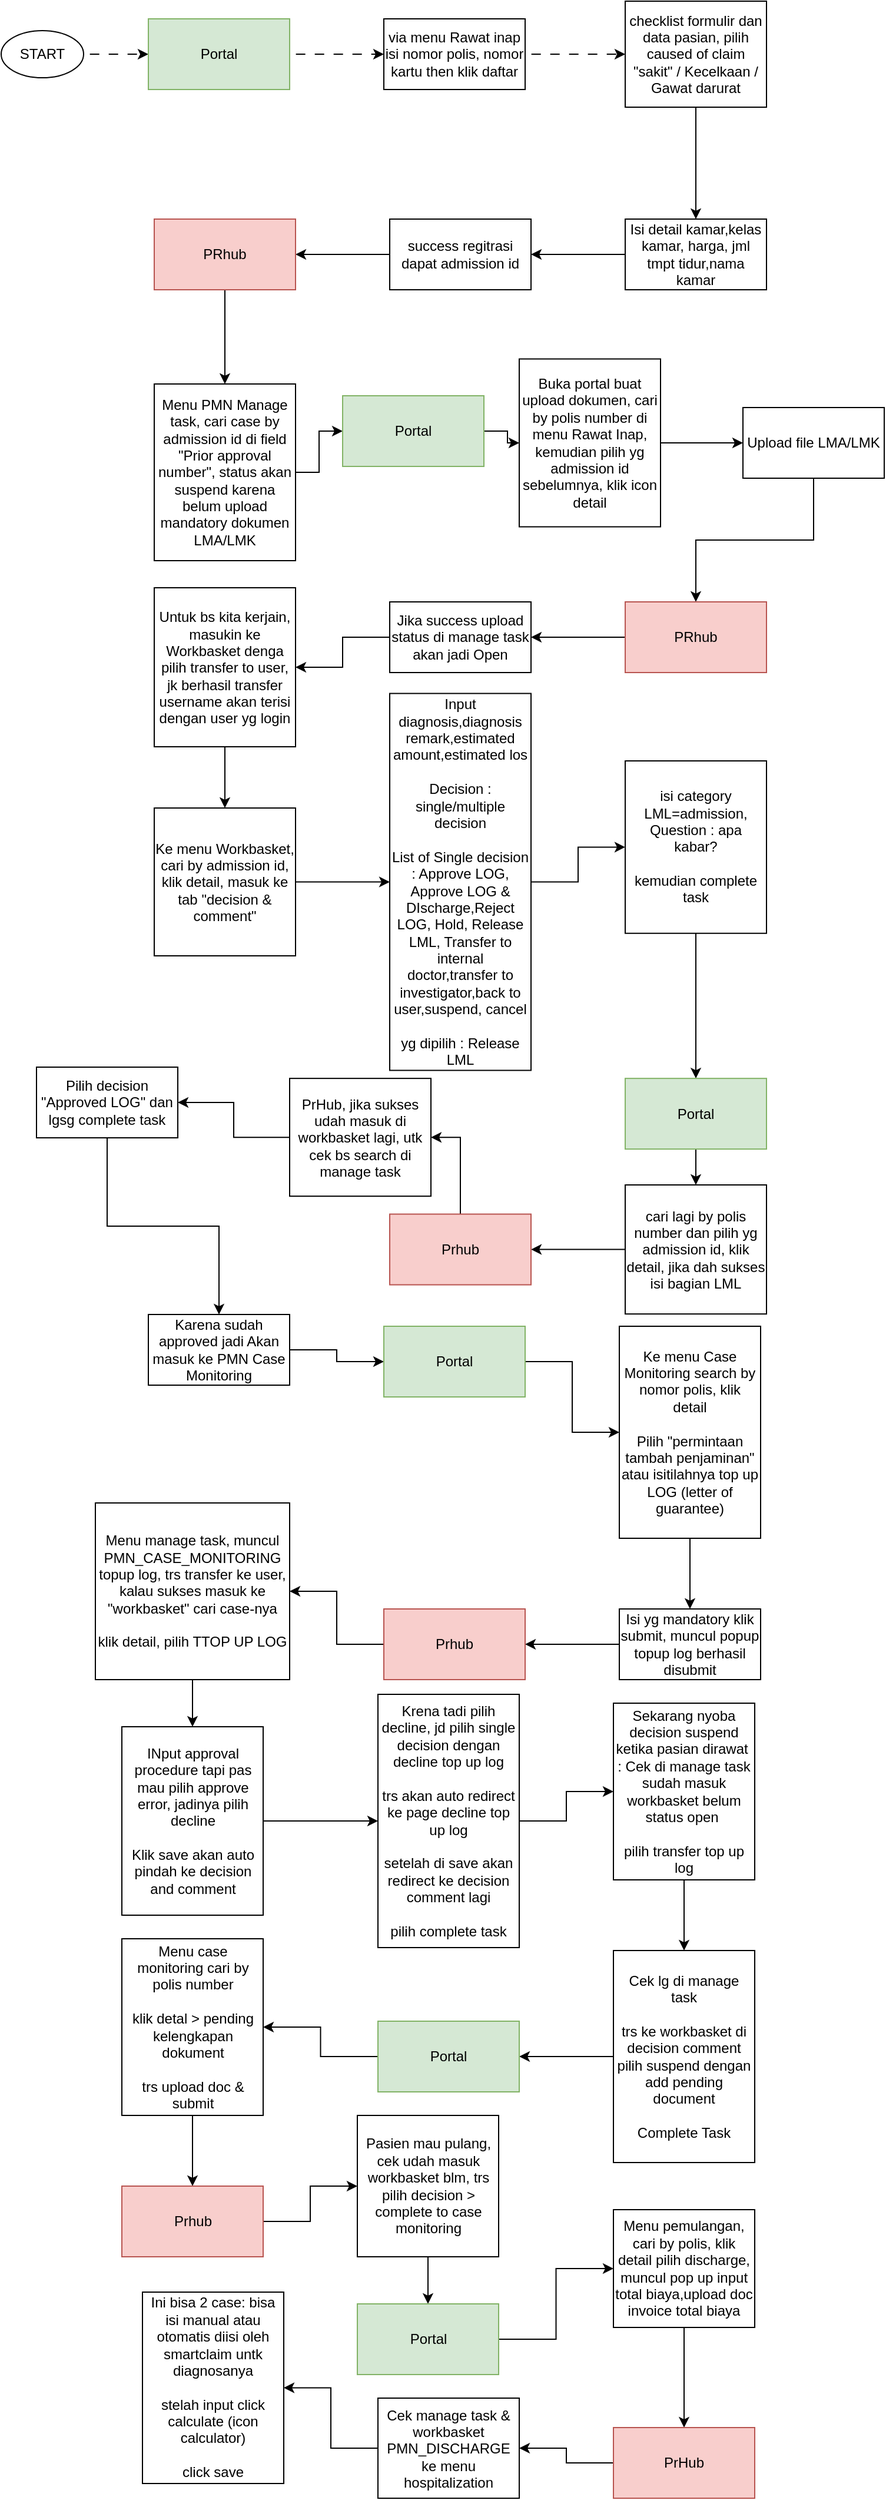 <mxfile version="22.1.18" type="github">
  <diagram name="Page-1" id="2a_MQPUdAriOHTEBXUk0">
    <mxGraphModel dx="1042" dy="543" grid="1" gridSize="10" guides="1" tooltips="1" connect="1" arrows="1" fold="1" page="1" pageScale="1" pageWidth="850" pageHeight="1100" math="0" shadow="0">
      <root>
        <mxCell id="0" />
        <mxCell id="1" parent="0" />
        <mxCell id="EmaAOMSK9MtApYgZhfeo-3" value="" style="edgeStyle=orthogonalEdgeStyle;rounded=0;orthogonalLoop=1;jettySize=auto;html=1;strokeWidth=1;flowAnimation=1;" edge="1" parent="1" source="EmaAOMSK9MtApYgZhfeo-1" target="EmaAOMSK9MtApYgZhfeo-2">
          <mxGeometry relative="1" as="geometry" />
        </mxCell>
        <mxCell id="EmaAOMSK9MtApYgZhfeo-1" value="START" style="ellipse;whiteSpace=wrap;html=1;" vertex="1" parent="1">
          <mxGeometry x="40" y="40" width="70" height="40" as="geometry" />
        </mxCell>
        <mxCell id="EmaAOMSK9MtApYgZhfeo-5" value="" style="edgeStyle=orthogonalEdgeStyle;rounded=0;orthogonalLoop=1;jettySize=auto;html=1;flowAnimation=1;" edge="1" parent="1" source="EmaAOMSK9MtApYgZhfeo-2" target="EmaAOMSK9MtApYgZhfeo-4">
          <mxGeometry relative="1" as="geometry" />
        </mxCell>
        <mxCell id="EmaAOMSK9MtApYgZhfeo-2" value="Portal" style="whiteSpace=wrap;html=1;fillColor=#d5e8d4;strokeColor=#82b366;" vertex="1" parent="1">
          <mxGeometry x="165" y="30" width="120" height="60" as="geometry" />
        </mxCell>
        <mxCell id="EmaAOMSK9MtApYgZhfeo-8" value="" style="edgeStyle=orthogonalEdgeStyle;rounded=0;orthogonalLoop=1;jettySize=auto;html=1;flowAnimation=1;" edge="1" parent="1" source="EmaAOMSK9MtApYgZhfeo-4" target="EmaAOMSK9MtApYgZhfeo-7">
          <mxGeometry relative="1" as="geometry" />
        </mxCell>
        <mxCell id="EmaAOMSK9MtApYgZhfeo-4" value="via menu Rawat inap isi nomor polis, nomor kartu then klik daftar" style="whiteSpace=wrap;html=1;" vertex="1" parent="1">
          <mxGeometry x="365" y="30" width="120" height="60" as="geometry" />
        </mxCell>
        <mxCell id="EmaAOMSK9MtApYgZhfeo-11" value="" style="edgeStyle=orthogonalEdgeStyle;rounded=0;orthogonalLoop=1;jettySize=auto;html=1;" edge="1" parent="1" source="EmaAOMSK9MtApYgZhfeo-7" target="EmaAOMSK9MtApYgZhfeo-10">
          <mxGeometry relative="1" as="geometry" />
        </mxCell>
        <mxCell id="EmaAOMSK9MtApYgZhfeo-7" value="checklist formulir dan data pasian, pilih caused of claim &quot;sakit&quot; / Kecelkaan / Gawat darurat" style="whiteSpace=wrap;html=1;" vertex="1" parent="1">
          <mxGeometry x="570" y="15" width="120" height="90" as="geometry" />
        </mxCell>
        <mxCell id="EmaAOMSK9MtApYgZhfeo-13" value="" style="edgeStyle=orthogonalEdgeStyle;rounded=0;orthogonalLoop=1;jettySize=auto;html=1;" edge="1" parent="1" source="EmaAOMSK9MtApYgZhfeo-10" target="EmaAOMSK9MtApYgZhfeo-12">
          <mxGeometry relative="1" as="geometry" />
        </mxCell>
        <mxCell id="EmaAOMSK9MtApYgZhfeo-10" value="Isi detail kamar,kelas kamar, harga, jml tmpt tidur,nama kamar" style="whiteSpace=wrap;html=1;" vertex="1" parent="1">
          <mxGeometry x="570" y="200" width="120" height="60" as="geometry" />
        </mxCell>
        <mxCell id="EmaAOMSK9MtApYgZhfeo-15" value="" style="edgeStyle=orthogonalEdgeStyle;rounded=0;orthogonalLoop=1;jettySize=auto;html=1;" edge="1" parent="1" source="EmaAOMSK9MtApYgZhfeo-12" target="EmaAOMSK9MtApYgZhfeo-14">
          <mxGeometry relative="1" as="geometry" />
        </mxCell>
        <mxCell id="EmaAOMSK9MtApYgZhfeo-12" value="success regitrasi dapat admission id" style="whiteSpace=wrap;html=1;" vertex="1" parent="1">
          <mxGeometry x="370" y="200" width="120" height="60" as="geometry" />
        </mxCell>
        <mxCell id="EmaAOMSK9MtApYgZhfeo-17" value="" style="edgeStyle=orthogonalEdgeStyle;rounded=0;orthogonalLoop=1;jettySize=auto;html=1;" edge="1" parent="1" source="EmaAOMSK9MtApYgZhfeo-14" target="EmaAOMSK9MtApYgZhfeo-16">
          <mxGeometry relative="1" as="geometry" />
        </mxCell>
        <mxCell id="EmaAOMSK9MtApYgZhfeo-14" value="PRhub" style="whiteSpace=wrap;html=1;fillColor=#f8cecc;strokeColor=#b85450;" vertex="1" parent="1">
          <mxGeometry x="170" y="200" width="120" height="60" as="geometry" />
        </mxCell>
        <mxCell id="EmaAOMSK9MtApYgZhfeo-97" value="" style="edgeStyle=orthogonalEdgeStyle;rounded=0;orthogonalLoop=1;jettySize=auto;html=1;" edge="1" parent="1" source="EmaAOMSK9MtApYgZhfeo-16" target="EmaAOMSK9MtApYgZhfeo-96">
          <mxGeometry relative="1" as="geometry" />
        </mxCell>
        <mxCell id="EmaAOMSK9MtApYgZhfeo-16" value="Menu PMN Manage task, cari case by admission id di field &quot;Prior approval number&quot;, status akan suspend karena belum upload mandatory dokumen LMA/LMK" style="whiteSpace=wrap;html=1;" vertex="1" parent="1">
          <mxGeometry x="170" y="340" width="120" height="150" as="geometry" />
        </mxCell>
        <mxCell id="EmaAOMSK9MtApYgZhfeo-22" value="" style="edgeStyle=orthogonalEdgeStyle;rounded=0;orthogonalLoop=1;jettySize=auto;html=1;" edge="1" parent="1" source="EmaAOMSK9MtApYgZhfeo-19" target="EmaAOMSK9MtApYgZhfeo-21">
          <mxGeometry relative="1" as="geometry" />
        </mxCell>
        <mxCell id="EmaAOMSK9MtApYgZhfeo-19" value="Buka portal buat upload dokumen, cari by polis number di menu Rawat Inap, kemudian pilih yg admission id sebelumnya, klik icon detail" style="whiteSpace=wrap;html=1;" vertex="1" parent="1">
          <mxGeometry x="480" y="318.75" width="120" height="142.5" as="geometry" />
        </mxCell>
        <mxCell id="EmaAOMSK9MtApYgZhfeo-24" value="" style="edgeStyle=orthogonalEdgeStyle;rounded=0;orthogonalLoop=1;jettySize=auto;html=1;" edge="1" parent="1" source="EmaAOMSK9MtApYgZhfeo-21" target="EmaAOMSK9MtApYgZhfeo-23">
          <mxGeometry relative="1" as="geometry" />
        </mxCell>
        <mxCell id="EmaAOMSK9MtApYgZhfeo-21" value="Upload file LMA/LMK" style="whiteSpace=wrap;html=1;" vertex="1" parent="1">
          <mxGeometry x="670" y="360" width="120" height="60" as="geometry" />
        </mxCell>
        <mxCell id="EmaAOMSK9MtApYgZhfeo-26" value="" style="edgeStyle=orthogonalEdgeStyle;rounded=0;orthogonalLoop=1;jettySize=auto;html=1;" edge="1" parent="1" source="EmaAOMSK9MtApYgZhfeo-23" target="EmaAOMSK9MtApYgZhfeo-25">
          <mxGeometry relative="1" as="geometry" />
        </mxCell>
        <mxCell id="EmaAOMSK9MtApYgZhfeo-23" value="PRhub" style="whiteSpace=wrap;html=1;fillColor=#f8cecc;strokeColor=#b85450;" vertex="1" parent="1">
          <mxGeometry x="570" y="525" width="120" height="60" as="geometry" />
        </mxCell>
        <mxCell id="EmaAOMSK9MtApYgZhfeo-28" value="" style="edgeStyle=orthogonalEdgeStyle;rounded=0;orthogonalLoop=1;jettySize=auto;html=1;" edge="1" parent="1" source="EmaAOMSK9MtApYgZhfeo-25" target="EmaAOMSK9MtApYgZhfeo-27">
          <mxGeometry relative="1" as="geometry" />
        </mxCell>
        <mxCell id="EmaAOMSK9MtApYgZhfeo-25" value="Jika success upload status di manage task akan jadi Open" style="whiteSpace=wrap;html=1;" vertex="1" parent="1">
          <mxGeometry x="370" y="525" width="120" height="60" as="geometry" />
        </mxCell>
        <mxCell id="EmaAOMSK9MtApYgZhfeo-31" value="" style="edgeStyle=orthogonalEdgeStyle;rounded=0;orthogonalLoop=1;jettySize=auto;html=1;" edge="1" parent="1" source="EmaAOMSK9MtApYgZhfeo-27" target="EmaAOMSK9MtApYgZhfeo-30">
          <mxGeometry relative="1" as="geometry" />
        </mxCell>
        <mxCell id="EmaAOMSK9MtApYgZhfeo-27" value="Untuk bs kita kerjain, masukin ke Workbasket denga pilih transfer to user, jk berhasil transfer username akan terisi dengan user yg login" style="whiteSpace=wrap;html=1;" vertex="1" parent="1">
          <mxGeometry x="170" y="513" width="120" height="135" as="geometry" />
        </mxCell>
        <mxCell id="EmaAOMSK9MtApYgZhfeo-33" value="" style="edgeStyle=orthogonalEdgeStyle;rounded=0;orthogonalLoop=1;jettySize=auto;html=1;" edge="1" parent="1" source="EmaAOMSK9MtApYgZhfeo-30" target="EmaAOMSK9MtApYgZhfeo-32">
          <mxGeometry relative="1" as="geometry" />
        </mxCell>
        <mxCell id="EmaAOMSK9MtApYgZhfeo-30" value="Ke menu Workbasket, cari by admission id, klik detail, masuk ke tab &quot;decision &amp;amp; comment&quot;" style="whiteSpace=wrap;html=1;" vertex="1" parent="1">
          <mxGeometry x="170" y="700" width="120" height="125.5" as="geometry" />
        </mxCell>
        <mxCell id="EmaAOMSK9MtApYgZhfeo-36" value="" style="edgeStyle=orthogonalEdgeStyle;rounded=0;orthogonalLoop=1;jettySize=auto;html=1;" edge="1" parent="1" source="EmaAOMSK9MtApYgZhfeo-32" target="EmaAOMSK9MtApYgZhfeo-35">
          <mxGeometry relative="1" as="geometry" />
        </mxCell>
        <mxCell id="EmaAOMSK9MtApYgZhfeo-32" value="Input diagnosis,diagnosis remark,estimated amount,estimated los&lt;br&gt;&lt;br&gt;Decision : single/multiple decision&lt;br&gt;&lt;br&gt;List of Single decision : Approve LOG, Approve LOG &amp;amp; DIscharge,Reject LOG, Hold, Release LML, Transfer to internal doctor,transfer to investigator,back to user,suspend, cancel&lt;br&gt;&lt;br&gt;yg dipilih : Release LML" style="whiteSpace=wrap;html=1;" vertex="1" parent="1">
          <mxGeometry x="370" y="602.75" width="120" height="320" as="geometry" />
        </mxCell>
        <mxCell id="EmaAOMSK9MtApYgZhfeo-44" value="" style="edgeStyle=orthogonalEdgeStyle;rounded=0;orthogonalLoop=1;jettySize=auto;html=1;" edge="1" parent="1" source="EmaAOMSK9MtApYgZhfeo-35" target="EmaAOMSK9MtApYgZhfeo-43">
          <mxGeometry relative="1" as="geometry" />
        </mxCell>
        <mxCell id="EmaAOMSK9MtApYgZhfeo-35" value="isi category LML=admission, Question : apa kabar?&lt;br&gt;&lt;br&gt;kemudian complete task" style="whiteSpace=wrap;html=1;" vertex="1" parent="1">
          <mxGeometry x="570" y="660" width="120" height="146.38" as="geometry" />
        </mxCell>
        <mxCell id="EmaAOMSK9MtApYgZhfeo-46" value="" style="edgeStyle=orthogonalEdgeStyle;rounded=0;orthogonalLoop=1;jettySize=auto;html=1;" edge="1" parent="1" source="EmaAOMSK9MtApYgZhfeo-43" target="EmaAOMSK9MtApYgZhfeo-45">
          <mxGeometry relative="1" as="geometry" />
        </mxCell>
        <mxCell id="EmaAOMSK9MtApYgZhfeo-43" value="Portal" style="whiteSpace=wrap;html=1;fillColor=#d5e8d4;strokeColor=#82b366;" vertex="1" parent="1">
          <mxGeometry x="570" y="929.57" width="120" height="60" as="geometry" />
        </mxCell>
        <mxCell id="EmaAOMSK9MtApYgZhfeo-100" value="" style="edgeStyle=orthogonalEdgeStyle;rounded=0;orthogonalLoop=1;jettySize=auto;html=1;" edge="1" parent="1" source="EmaAOMSK9MtApYgZhfeo-45" target="EmaAOMSK9MtApYgZhfeo-99">
          <mxGeometry relative="1" as="geometry" />
        </mxCell>
        <mxCell id="EmaAOMSK9MtApYgZhfeo-45" value="cari lagi by polis number dan pilih yg admission id, klik detail, jika dah sukses isi bagian LML" style="whiteSpace=wrap;html=1;" vertex="1" parent="1">
          <mxGeometry x="570" y="1020" width="120" height="109.57" as="geometry" />
        </mxCell>
        <mxCell id="EmaAOMSK9MtApYgZhfeo-50" value="" style="edgeStyle=orthogonalEdgeStyle;rounded=0;orthogonalLoop=1;jettySize=auto;html=1;" edge="1" parent="1" source="EmaAOMSK9MtApYgZhfeo-47" target="EmaAOMSK9MtApYgZhfeo-49">
          <mxGeometry relative="1" as="geometry" />
        </mxCell>
        <mxCell id="EmaAOMSK9MtApYgZhfeo-47" value="PrHub, jika sukses udah masuk di workbasket lagi, utk cek bs search di manage task" style="whiteSpace=wrap;html=1;" vertex="1" parent="1">
          <mxGeometry x="285" y="929.57" width="120" height="100" as="geometry" />
        </mxCell>
        <mxCell id="EmaAOMSK9MtApYgZhfeo-52" value="" style="edgeStyle=orthogonalEdgeStyle;rounded=0;orthogonalLoop=1;jettySize=auto;html=1;" edge="1" parent="1" source="EmaAOMSK9MtApYgZhfeo-49" target="EmaAOMSK9MtApYgZhfeo-51">
          <mxGeometry relative="1" as="geometry" />
        </mxCell>
        <mxCell id="EmaAOMSK9MtApYgZhfeo-49" value="Pilih decision &quot;Approved LOG&quot; dan lgsg complete task" style="whiteSpace=wrap;html=1;" vertex="1" parent="1">
          <mxGeometry x="70" y="920" width="120" height="60" as="geometry" />
        </mxCell>
        <mxCell id="EmaAOMSK9MtApYgZhfeo-54" value="" style="edgeStyle=orthogonalEdgeStyle;rounded=0;orthogonalLoop=1;jettySize=auto;html=1;" edge="1" parent="1" source="EmaAOMSK9MtApYgZhfeo-51" target="EmaAOMSK9MtApYgZhfeo-53">
          <mxGeometry relative="1" as="geometry" />
        </mxCell>
        <mxCell id="EmaAOMSK9MtApYgZhfeo-51" value="Karena sudah approved jadi Akan masuk ke PMN Case Monitoring" style="whiteSpace=wrap;html=1;" vertex="1" parent="1">
          <mxGeometry x="165" y="1130" width="120" height="60" as="geometry" />
        </mxCell>
        <mxCell id="EmaAOMSK9MtApYgZhfeo-62" value="" style="edgeStyle=orthogonalEdgeStyle;rounded=0;orthogonalLoop=1;jettySize=auto;html=1;" edge="1" parent="1" source="EmaAOMSK9MtApYgZhfeo-53" target="EmaAOMSK9MtApYgZhfeo-61">
          <mxGeometry relative="1" as="geometry" />
        </mxCell>
        <mxCell id="EmaAOMSK9MtApYgZhfeo-53" value="Portal" style="whiteSpace=wrap;html=1;fillColor=#d5e8d4;strokeColor=#82b366;" vertex="1" parent="1">
          <mxGeometry x="365" y="1140" width="120" height="60" as="geometry" />
        </mxCell>
        <mxCell id="EmaAOMSK9MtApYgZhfeo-65" value="" style="edgeStyle=orthogonalEdgeStyle;rounded=0;orthogonalLoop=1;jettySize=auto;html=1;" edge="1" parent="1" source="EmaAOMSK9MtApYgZhfeo-61" target="EmaAOMSK9MtApYgZhfeo-64">
          <mxGeometry relative="1" as="geometry" />
        </mxCell>
        <mxCell id="EmaAOMSK9MtApYgZhfeo-61" value="Ke menu Case Monitoring search by nomor polis, klik detail&lt;br&gt;&lt;br&gt;Pilih &quot;permintaan tambah penjaminan&quot; atau isitilahnya top up LOG (letter of guarantee)" style="whiteSpace=wrap;html=1;" vertex="1" parent="1">
          <mxGeometry x="565" y="1140" width="120" height="180" as="geometry" />
        </mxCell>
        <mxCell id="EmaAOMSK9MtApYgZhfeo-67" value="" style="edgeStyle=orthogonalEdgeStyle;rounded=0;orthogonalLoop=1;jettySize=auto;html=1;" edge="1" parent="1" source="EmaAOMSK9MtApYgZhfeo-64" target="EmaAOMSK9MtApYgZhfeo-66">
          <mxGeometry relative="1" as="geometry" />
        </mxCell>
        <mxCell id="EmaAOMSK9MtApYgZhfeo-64" value="Isi yg mandatory klik submit, muncul popup topup log berhasil disubmit" style="whiteSpace=wrap;html=1;" vertex="1" parent="1">
          <mxGeometry x="565" y="1380" width="120" height="60" as="geometry" />
        </mxCell>
        <mxCell id="EmaAOMSK9MtApYgZhfeo-69" value="" style="edgeStyle=orthogonalEdgeStyle;rounded=0;orthogonalLoop=1;jettySize=auto;html=1;" edge="1" parent="1" source="EmaAOMSK9MtApYgZhfeo-66" target="EmaAOMSK9MtApYgZhfeo-68">
          <mxGeometry relative="1" as="geometry" />
        </mxCell>
        <mxCell id="EmaAOMSK9MtApYgZhfeo-66" value="Prhub" style="whiteSpace=wrap;html=1;fillColor=#f8cecc;strokeColor=#b85450;" vertex="1" parent="1">
          <mxGeometry x="365" y="1380" width="120" height="60" as="geometry" />
        </mxCell>
        <mxCell id="EmaAOMSK9MtApYgZhfeo-71" value="" style="edgeStyle=orthogonalEdgeStyle;rounded=0;orthogonalLoop=1;jettySize=auto;html=1;" edge="1" parent="1" source="EmaAOMSK9MtApYgZhfeo-68" target="EmaAOMSK9MtApYgZhfeo-70">
          <mxGeometry relative="1" as="geometry" />
        </mxCell>
        <mxCell id="EmaAOMSK9MtApYgZhfeo-68" value="Menu manage task, muncul PMN_CASE_MONITORING topup log, trs transfer ke user, kalau sukses masuk ke &quot;workbasket&quot; cari case-nya&lt;br&gt;&lt;br&gt;klik detail, pilih TTOP UP LOG" style="whiteSpace=wrap;html=1;" vertex="1" parent="1">
          <mxGeometry x="120" y="1290" width="165" height="150" as="geometry" />
        </mxCell>
        <mxCell id="EmaAOMSK9MtApYgZhfeo-73" value="" style="edgeStyle=orthogonalEdgeStyle;rounded=0;orthogonalLoop=1;jettySize=auto;html=1;" edge="1" parent="1" source="EmaAOMSK9MtApYgZhfeo-70" target="EmaAOMSK9MtApYgZhfeo-72">
          <mxGeometry relative="1" as="geometry" />
        </mxCell>
        <mxCell id="EmaAOMSK9MtApYgZhfeo-70" value="INput approval procedure tapi pas mau pilih approve error, jadinya pilih decline&lt;br&gt;&lt;br&gt;Klik save akan auto pindah ke decision and comment" style="whiteSpace=wrap;html=1;" vertex="1" parent="1">
          <mxGeometry x="142.5" y="1480" width="120" height="160" as="geometry" />
        </mxCell>
        <mxCell id="EmaAOMSK9MtApYgZhfeo-75" value="" style="edgeStyle=orthogonalEdgeStyle;rounded=0;orthogonalLoop=1;jettySize=auto;html=1;" edge="1" parent="1" source="EmaAOMSK9MtApYgZhfeo-72" target="EmaAOMSK9MtApYgZhfeo-74">
          <mxGeometry relative="1" as="geometry" />
        </mxCell>
        <mxCell id="EmaAOMSK9MtApYgZhfeo-72" value="Krena tadi pilih decline, jd pilih single decision dengan decline top up log&lt;br&gt;&lt;br&gt;trs akan auto redirect ke page decline top up log&lt;br&gt;&lt;br&gt;setelah di save akan redirect ke decision comment lagi&lt;br&gt;&lt;br&gt;pilih complete task" style="whiteSpace=wrap;html=1;" vertex="1" parent="1">
          <mxGeometry x="360" y="1452.5" width="120" height="215" as="geometry" />
        </mxCell>
        <mxCell id="EmaAOMSK9MtApYgZhfeo-77" value="" style="edgeStyle=orthogonalEdgeStyle;rounded=0;orthogonalLoop=1;jettySize=auto;html=1;" edge="1" parent="1" source="EmaAOMSK9MtApYgZhfeo-74" target="EmaAOMSK9MtApYgZhfeo-76">
          <mxGeometry relative="1" as="geometry" />
        </mxCell>
        <mxCell id="EmaAOMSK9MtApYgZhfeo-74" value="Sekarang nyoba decision suspend ketika pasian dirawat&amp;nbsp; : Cek di manage task sudah masuk workbasket belum status open&amp;nbsp;&lt;br&gt;&lt;br&gt;pilih transfer top up log" style="whiteSpace=wrap;html=1;" vertex="1" parent="1">
          <mxGeometry x="560" y="1460" width="120" height="150" as="geometry" />
        </mxCell>
        <mxCell id="EmaAOMSK9MtApYgZhfeo-79" value="" style="edgeStyle=orthogonalEdgeStyle;rounded=0;orthogonalLoop=1;jettySize=auto;html=1;" edge="1" parent="1" source="EmaAOMSK9MtApYgZhfeo-76" target="EmaAOMSK9MtApYgZhfeo-78">
          <mxGeometry relative="1" as="geometry" />
        </mxCell>
        <mxCell id="EmaAOMSK9MtApYgZhfeo-76" value="Cek lg di manage task&lt;br&gt;&lt;br&gt;trs ke workbasket di decision comment pilih suspend dengan add pending document&lt;br&gt;&lt;br&gt;Complete Task" style="whiteSpace=wrap;html=1;" vertex="1" parent="1">
          <mxGeometry x="560" y="1670" width="120" height="180" as="geometry" />
        </mxCell>
        <mxCell id="EmaAOMSK9MtApYgZhfeo-81" value="" style="edgeStyle=orthogonalEdgeStyle;rounded=0;orthogonalLoop=1;jettySize=auto;html=1;" edge="1" parent="1" source="EmaAOMSK9MtApYgZhfeo-78" target="EmaAOMSK9MtApYgZhfeo-80">
          <mxGeometry relative="1" as="geometry" />
        </mxCell>
        <mxCell id="EmaAOMSK9MtApYgZhfeo-78" value="Portal" style="whiteSpace=wrap;html=1;fillColor=#d5e8d4;strokeColor=#82b366;" vertex="1" parent="1">
          <mxGeometry x="360" y="1730" width="120" height="60" as="geometry" />
        </mxCell>
        <mxCell id="EmaAOMSK9MtApYgZhfeo-83" value="" style="edgeStyle=orthogonalEdgeStyle;rounded=0;orthogonalLoop=1;jettySize=auto;html=1;" edge="1" parent="1" source="EmaAOMSK9MtApYgZhfeo-80" target="EmaAOMSK9MtApYgZhfeo-82">
          <mxGeometry relative="1" as="geometry" />
        </mxCell>
        <mxCell id="EmaAOMSK9MtApYgZhfeo-80" value="Menu case monitoring cari by polis number&lt;br&gt;&lt;br&gt;klik detal &amp;gt; pending kelengkapan dokument&lt;br&gt;&lt;br&gt;trs upload doc &amp;amp; submit" style="whiteSpace=wrap;html=1;" vertex="1" parent="1">
          <mxGeometry x="142.5" y="1660" width="120" height="150" as="geometry" />
        </mxCell>
        <mxCell id="EmaAOMSK9MtApYgZhfeo-85" value="" style="edgeStyle=orthogonalEdgeStyle;rounded=0;orthogonalLoop=1;jettySize=auto;html=1;" edge="1" parent="1" source="EmaAOMSK9MtApYgZhfeo-82" target="EmaAOMSK9MtApYgZhfeo-84">
          <mxGeometry relative="1" as="geometry" />
        </mxCell>
        <mxCell id="EmaAOMSK9MtApYgZhfeo-82" value="Prhub" style="whiteSpace=wrap;html=1;fillColor=#f8cecc;strokeColor=#b85450;" vertex="1" parent="1">
          <mxGeometry x="142.5" y="1870" width="120" height="60" as="geometry" />
        </mxCell>
        <mxCell id="EmaAOMSK9MtApYgZhfeo-87" value="" style="edgeStyle=orthogonalEdgeStyle;rounded=0;orthogonalLoop=1;jettySize=auto;html=1;" edge="1" parent="1" source="EmaAOMSK9MtApYgZhfeo-84" target="EmaAOMSK9MtApYgZhfeo-86">
          <mxGeometry relative="1" as="geometry" />
        </mxCell>
        <mxCell id="EmaAOMSK9MtApYgZhfeo-84" value="Pasien mau pulang, cek udah masuk workbasket blm, trs pilih decision &amp;gt; complete to case monitoring" style="whiteSpace=wrap;html=1;" vertex="1" parent="1">
          <mxGeometry x="342.5" y="1810" width="120" height="120" as="geometry" />
        </mxCell>
        <mxCell id="EmaAOMSK9MtApYgZhfeo-89" value="" style="edgeStyle=orthogonalEdgeStyle;rounded=0;orthogonalLoop=1;jettySize=auto;html=1;" edge="1" parent="1" source="EmaAOMSK9MtApYgZhfeo-86" target="EmaAOMSK9MtApYgZhfeo-88">
          <mxGeometry relative="1" as="geometry" />
        </mxCell>
        <mxCell id="EmaAOMSK9MtApYgZhfeo-86" value="Portal" style="whiteSpace=wrap;html=1;fillColor=#d5e8d4;strokeColor=#82b366;" vertex="1" parent="1">
          <mxGeometry x="342.5" y="1970" width="120" height="60" as="geometry" />
        </mxCell>
        <mxCell id="EmaAOMSK9MtApYgZhfeo-91" value="" style="edgeStyle=orthogonalEdgeStyle;rounded=0;orthogonalLoop=1;jettySize=auto;html=1;" edge="1" parent="1" source="EmaAOMSK9MtApYgZhfeo-88" target="EmaAOMSK9MtApYgZhfeo-90">
          <mxGeometry relative="1" as="geometry" />
        </mxCell>
        <mxCell id="EmaAOMSK9MtApYgZhfeo-88" value="Menu pemulangan, cari by polis, klik detail pilih discharge, muncul pop up input total biaya,upload doc invoice total biaya" style="whiteSpace=wrap;html=1;" vertex="1" parent="1">
          <mxGeometry x="560" y="1890" width="120" height="100" as="geometry" />
        </mxCell>
        <mxCell id="EmaAOMSK9MtApYgZhfeo-93" value="" style="edgeStyle=orthogonalEdgeStyle;rounded=0;orthogonalLoop=1;jettySize=auto;html=1;" edge="1" parent="1" source="EmaAOMSK9MtApYgZhfeo-90" target="EmaAOMSK9MtApYgZhfeo-92">
          <mxGeometry relative="1" as="geometry" />
        </mxCell>
        <mxCell id="EmaAOMSK9MtApYgZhfeo-90" value="PrHub" style="whiteSpace=wrap;html=1;fillColor=#f8cecc;strokeColor=#b85450;" vertex="1" parent="1">
          <mxGeometry x="560" y="2075" width="120" height="60" as="geometry" />
        </mxCell>
        <mxCell id="EmaAOMSK9MtApYgZhfeo-95" value="" style="edgeStyle=orthogonalEdgeStyle;rounded=0;orthogonalLoop=1;jettySize=auto;html=1;" edge="1" parent="1" source="EmaAOMSK9MtApYgZhfeo-92" target="EmaAOMSK9MtApYgZhfeo-94">
          <mxGeometry relative="1" as="geometry" />
        </mxCell>
        <mxCell id="EmaAOMSK9MtApYgZhfeo-92" value="Cek manage task &amp;amp; workbasket PMN_DISCHARGE ke menu hospitalization" style="whiteSpace=wrap;html=1;" vertex="1" parent="1">
          <mxGeometry x="360" y="2050" width="120" height="85" as="geometry" />
        </mxCell>
        <mxCell id="EmaAOMSK9MtApYgZhfeo-94" value="Ini bisa 2 case: bisa isi manual atau otomatis diisi oleh smartclaim untk diagnosanya&lt;br&gt;&lt;br&gt;stelah input click calculate (icon calculator)&lt;br&gt;&lt;br&gt;click save" style="whiteSpace=wrap;html=1;" vertex="1" parent="1">
          <mxGeometry x="160" y="1960" width="120" height="162.5" as="geometry" />
        </mxCell>
        <mxCell id="EmaAOMSK9MtApYgZhfeo-98" style="edgeStyle=orthogonalEdgeStyle;rounded=0;orthogonalLoop=1;jettySize=auto;html=1;entryX=0;entryY=0.5;entryDx=0;entryDy=0;" edge="1" parent="1" source="EmaAOMSK9MtApYgZhfeo-96" target="EmaAOMSK9MtApYgZhfeo-19">
          <mxGeometry relative="1" as="geometry" />
        </mxCell>
        <mxCell id="EmaAOMSK9MtApYgZhfeo-96" value="Portal" style="whiteSpace=wrap;html=1;fillColor=#d5e8d4;strokeColor=#82b366;" vertex="1" parent="1">
          <mxGeometry x="330" y="350" width="120" height="60" as="geometry" />
        </mxCell>
        <mxCell id="EmaAOMSK9MtApYgZhfeo-101" style="edgeStyle=orthogonalEdgeStyle;rounded=0;orthogonalLoop=1;jettySize=auto;html=1;entryX=1;entryY=0.5;entryDx=0;entryDy=0;" edge="1" parent="1" source="EmaAOMSK9MtApYgZhfeo-99" target="EmaAOMSK9MtApYgZhfeo-47">
          <mxGeometry relative="1" as="geometry" />
        </mxCell>
        <mxCell id="EmaAOMSK9MtApYgZhfeo-99" value="Prhub" style="whiteSpace=wrap;html=1;fillColor=#f8cecc;strokeColor=#b85450;" vertex="1" parent="1">
          <mxGeometry x="370" y="1044.785" width="120" height="60" as="geometry" />
        </mxCell>
      </root>
    </mxGraphModel>
  </diagram>
</mxfile>
